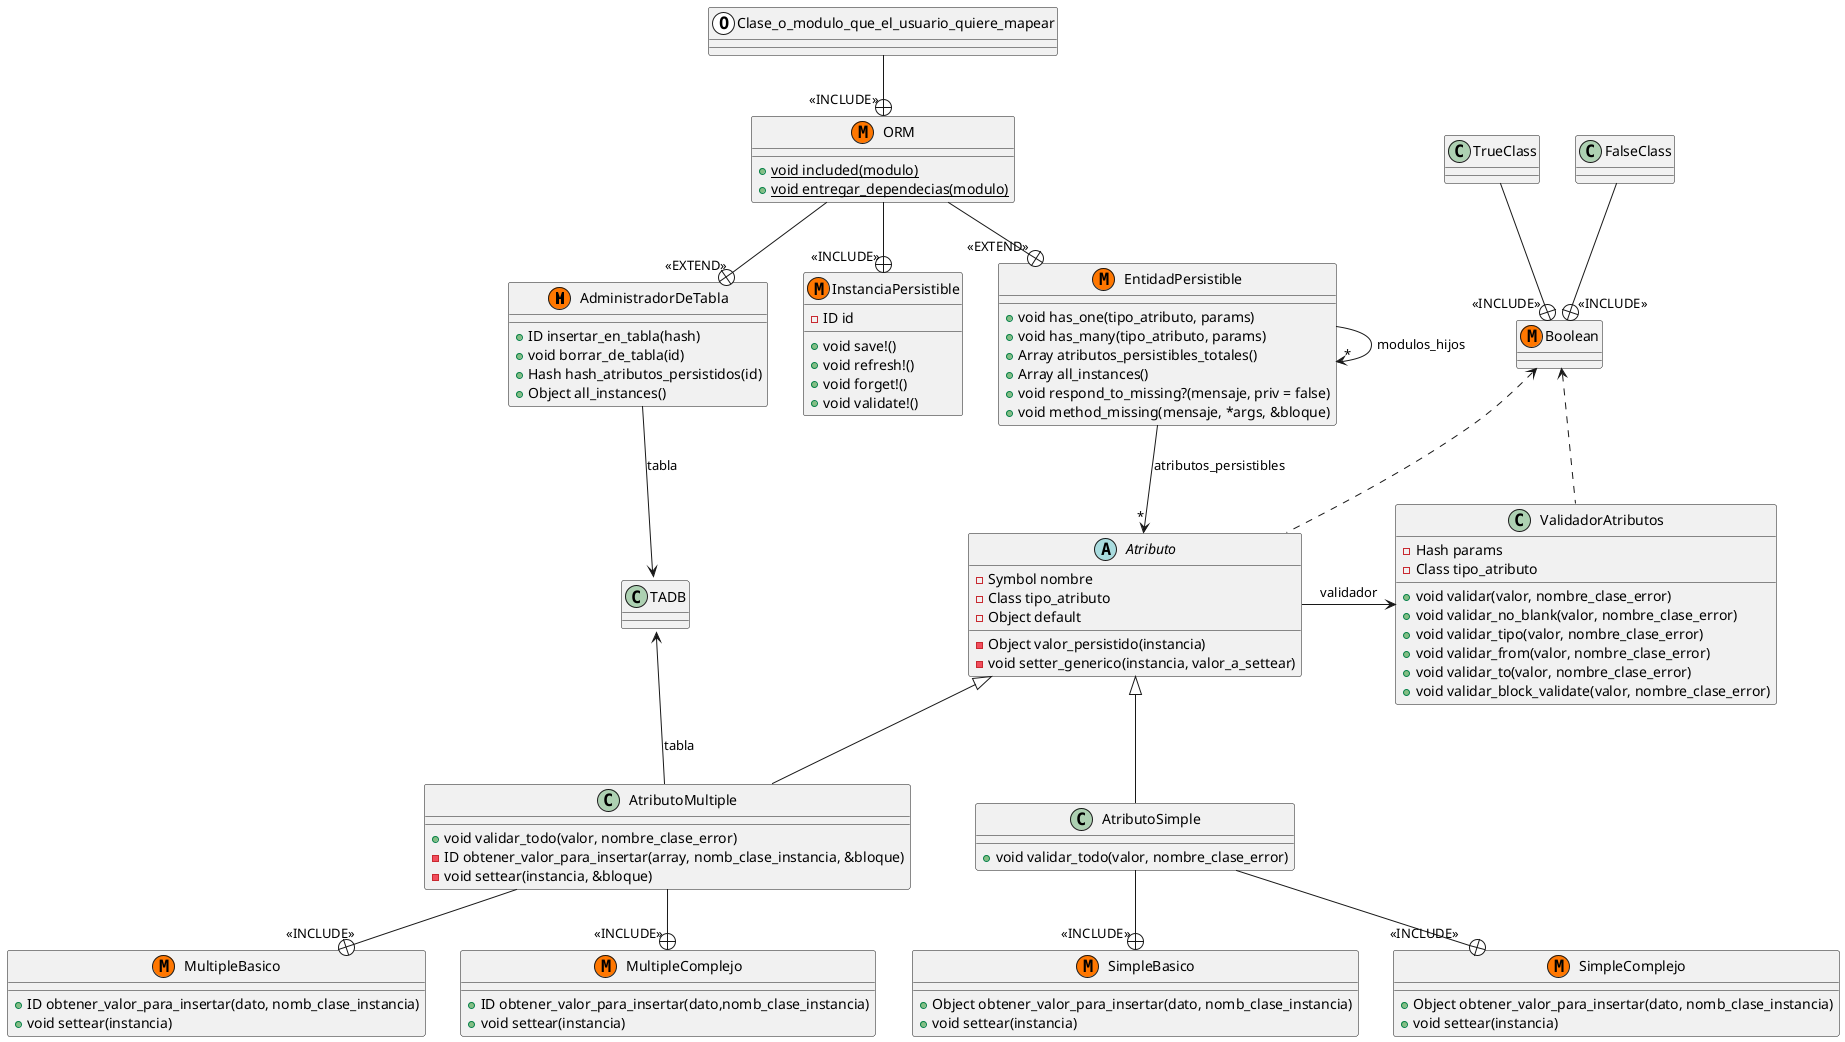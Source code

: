 @startuml

class AdministradorDeTabla << (M,#FF7700)>> {
+ ID insertar_en_tabla(hash)
+ void borrar_de_tabla(id)
+ Hash hash_atributos_persistidos(id)
+ Object all_instances()
}

abstract class Atributo {
- Symbol nombre
- Class tipo_atributo
- Object default
- Object valor_persistido(instancia)
- void setter_generico(instancia, valor_a_settear)
}

class AtributoSimple {
+ void validar_todo(valor, nombre_clase_error)
}

class SimpleBasico <<(M,#FF7700)>> {
+ Object obtener_valor_para_insertar(dato, nomb_clase_instancia)
+ void settear(instancia)
}

class SimpleComplejo <<(M,#FF7700)>> {
+ Object obtener_valor_para_insertar(dato, nomb_clase_instancia)
+ void settear(instancia)
}

class AtributoMultiple {
+ void validar_todo(valor, nombre_clase_error)
- ID obtener_valor_para_insertar(array, nomb_clase_instancia, &bloque)
- void settear(instancia, &bloque)
}

class MultipleBasico <<(M,#FF7700)>> {
+ ID obtener_valor_para_insertar(dato, nomb_clase_instancia)
+ void settear(instancia)
}

class MultipleComplejo <<(M,#FF7700)>> {
+ ID obtener_valor_para_insertar(dato,nomb_clase_instancia)
+ void settear(instancia)
}

class EntidadPersistible <<(M,#FF7700)>> {
+ void has_one(tipo_atributo, params)
+ void has_many(tipo_atributo, params)
+ Array atributos_persistibles_totales()
+ Array all_instances()
+ void respond_to_missing?(mensaje, priv = false)
+ void method_missing(mensaje, *args, &bloque)
}

class InstanciaPersistible <<(M,#FF7700)>> {
- ID id
+ void save!()
+ void refresh!()
+ void forget!()
+ void validate!()
}

class ORM <<(M,#FF7700)>> {
+ {static} void included(modulo)
+ {static} void entregar_dependecias(modulo)
}

class Boolean <<(M,#FF7700)>> {}
class TrueClass{}
class FalseClass{}

class ValidadorAtributos {
- Hash params
- Class tipo_atributo
+ void validar(valor, nombre_clase_error)
+ void validar_no_blank(valor, nombre_clase_error)
+ void validar_tipo(valor, nombre_clase_error)
+ void validar_from(valor, nombre_clase_error)
+ void validar_to(valor, nombre_clase_error)
+ void validar_block_validate(valor, nombre_clase_error)
}

class Clase_o_modulo_que_el_usuario_quiere_mapear <<(O,#FFFFFF)>> {}

Atributo <|-- AtributoSimple
Atributo <|-- AtributoMultiple
TrueClass-down-+"<<INCLUDE>>"Boolean
FalseClass-down-+"<<INCLUDE>>"Boolean
AdministradorDeTabla --> TADB::Table : tabla
ValidadorAtributos <-right- Atributo : validador
AtributoSimple--+"<<INCLUDE>>"SimpleBasico
AtributoSimple--+"<<INCLUDE>>"SimpleComplejo
AtributoMultiple--+"<<INCLUDE>>"MultipleBasico
AtributoMultiple--+"<<INCLUDE>>"MultipleComplejo
ORM --+ "<<EXTEND>>" EntidadPersistible
ORM --+ "<<EXTEND>>" AdministradorDeTabla
ORM --+ "<<INCLUDE>>" InstanciaPersistible

EntidadPersistible --> "*" EntidadPersistible : modulos_hijos
EntidadPersistible -down-> "*" Atributo : atributos_persistibles

AtributoMultiple -up-> TADB::Table : tabla

Boolean <.. Atributo
Boolean <.. ValidadorAtributos

Clase_o_modulo_que_el_usuario_quiere_mapear --+ "<<INCLUDE>>" ORM
@enduml